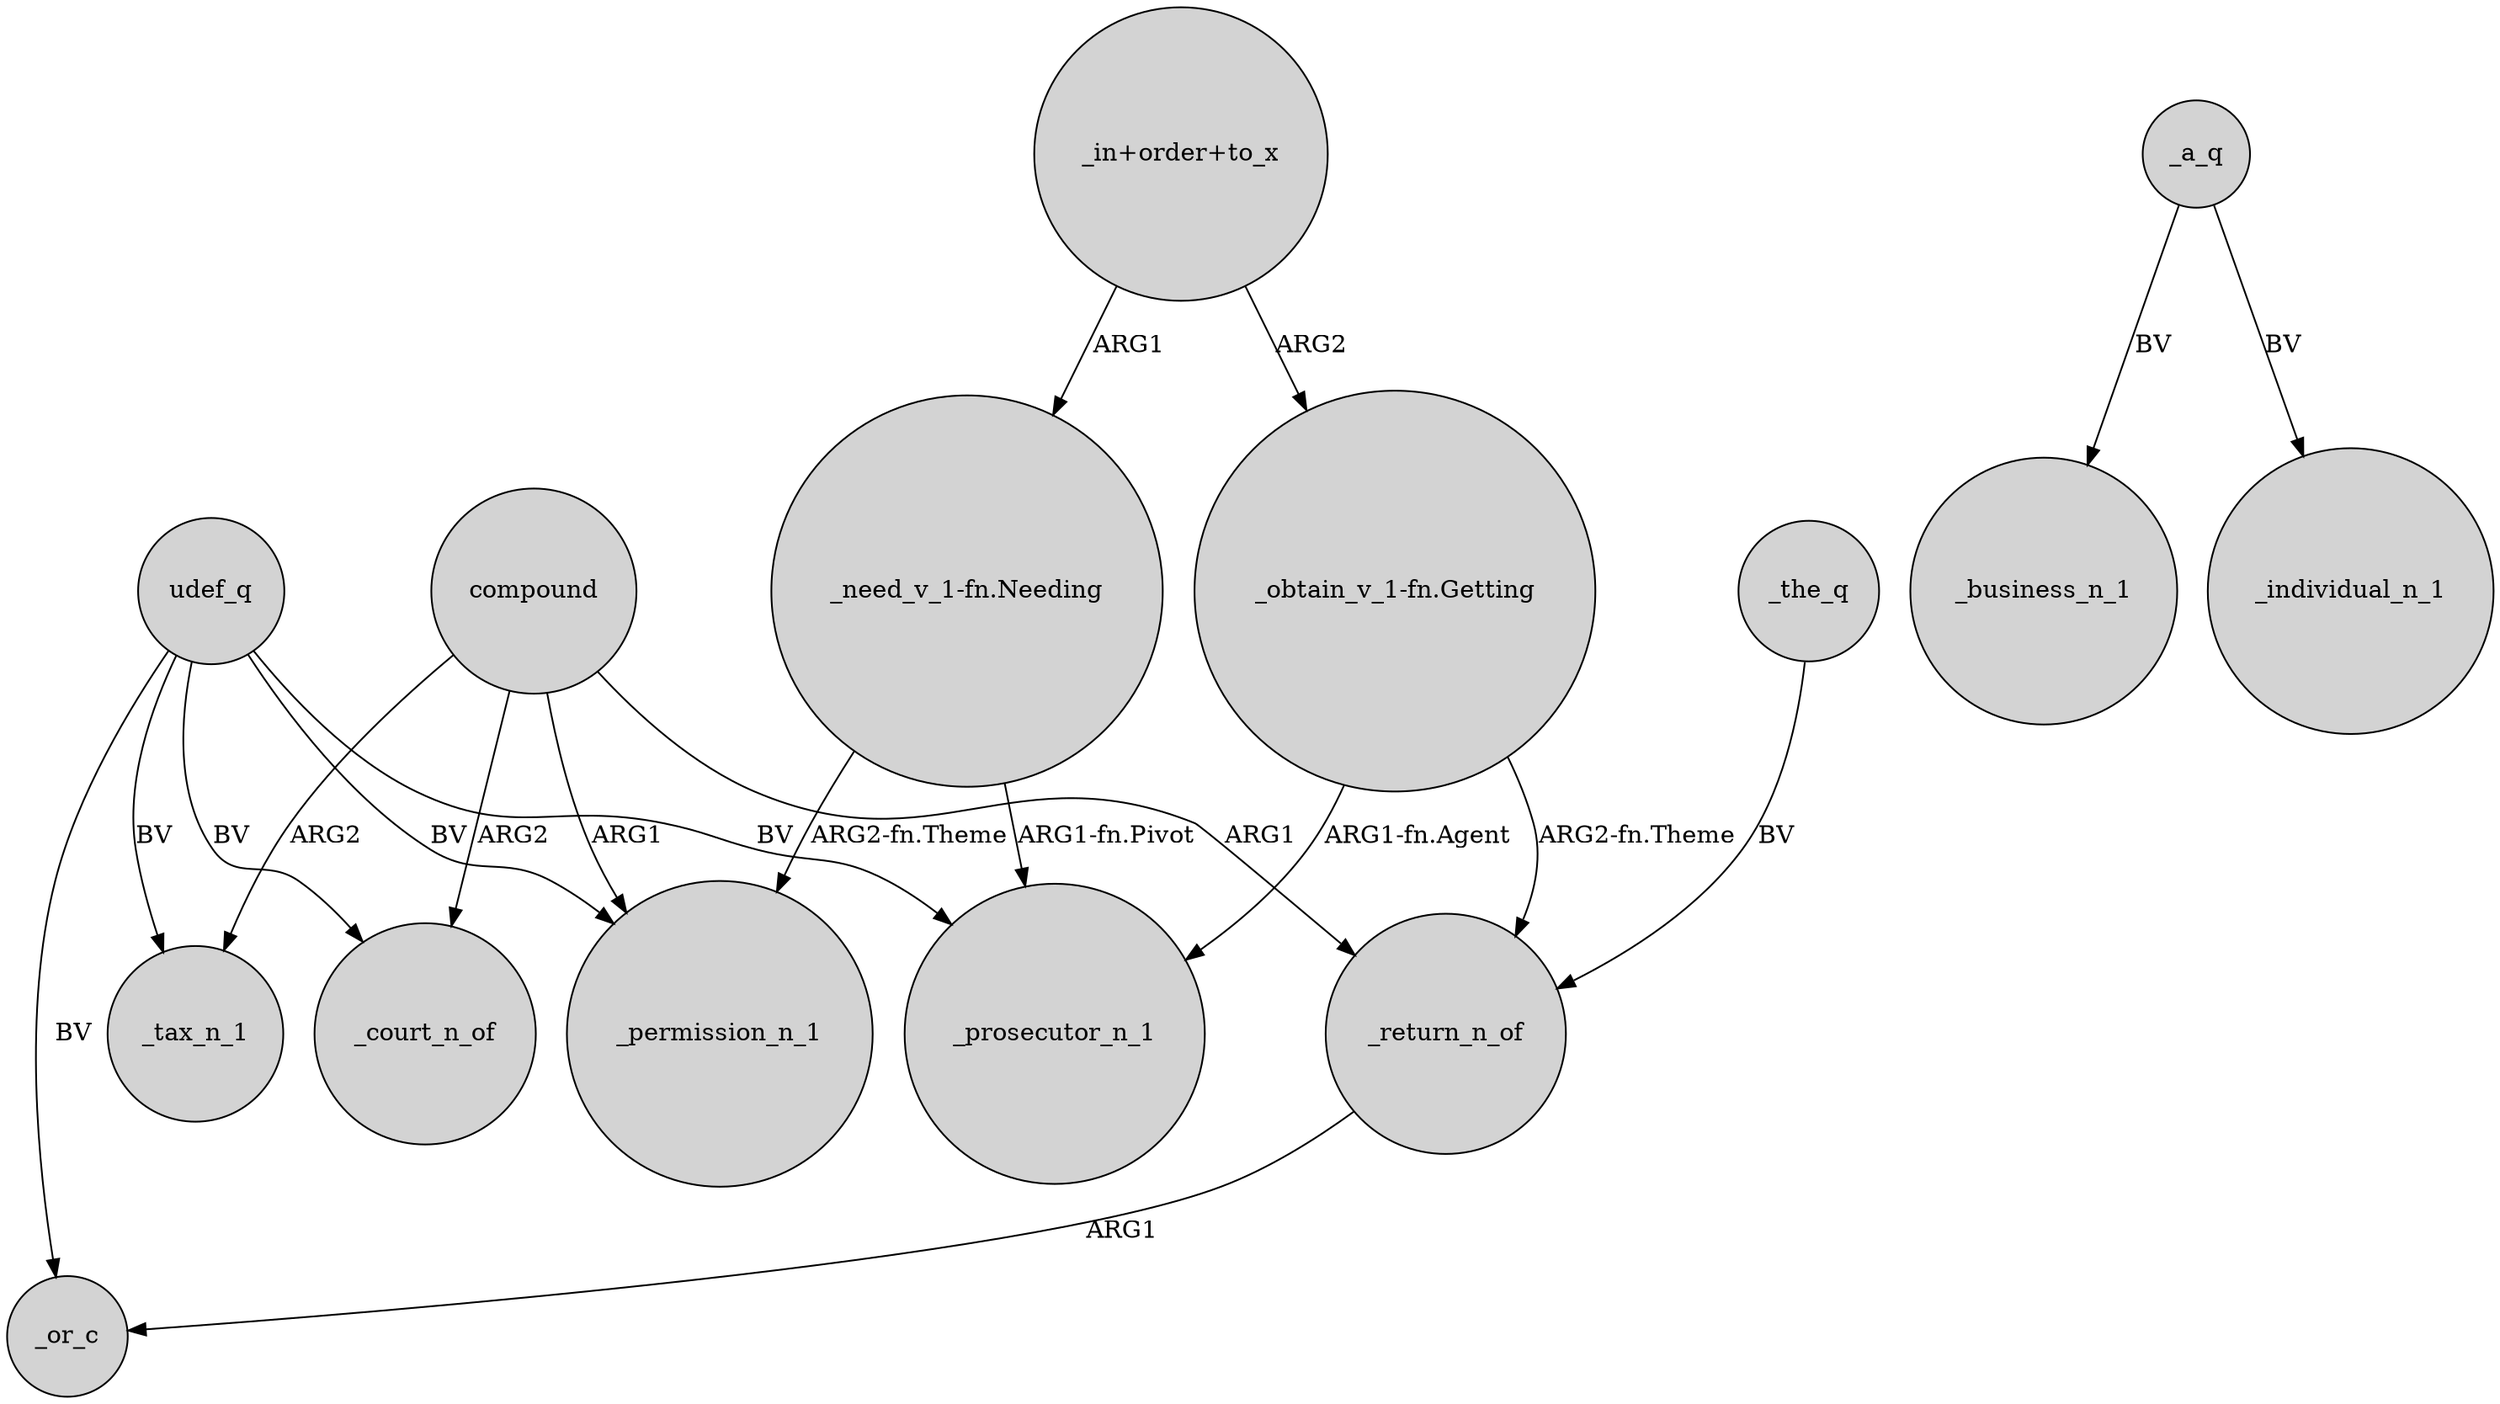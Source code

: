 digraph {
	node [shape=circle style=filled]
	"_obtain_v_1-fn.Getting" -> _return_n_of [label="ARG2-fn.Theme"]
	_a_q -> _business_n_1 [label=BV]
	_the_q -> _return_n_of [label=BV]
	_a_q -> _individual_n_1 [label=BV]
	"_obtain_v_1-fn.Getting" -> _prosecutor_n_1 [label="ARG1-fn.Agent"]
	_return_n_of -> _or_c [label=ARG1]
	"_in+order+to_x" -> "_need_v_1-fn.Needing" [label=ARG1]
	udef_q -> _court_n_of [label=BV]
	"_need_v_1-fn.Needing" -> _permission_n_1 [label="ARG2-fn.Theme"]
	"_in+order+to_x" -> "_obtain_v_1-fn.Getting" [label=ARG2]
	udef_q -> _permission_n_1 [label=BV]
	udef_q -> _or_c [label=BV]
	udef_q -> _prosecutor_n_1 [label=BV]
	udef_q -> _tax_n_1 [label=BV]
	compound -> _court_n_of [label=ARG2]
	compound -> _permission_n_1 [label=ARG1]
	compound -> _tax_n_1 [label=ARG2]
	"_need_v_1-fn.Needing" -> _prosecutor_n_1 [label="ARG1-fn.Pivot"]
	compound -> _return_n_of [label=ARG1]
}
